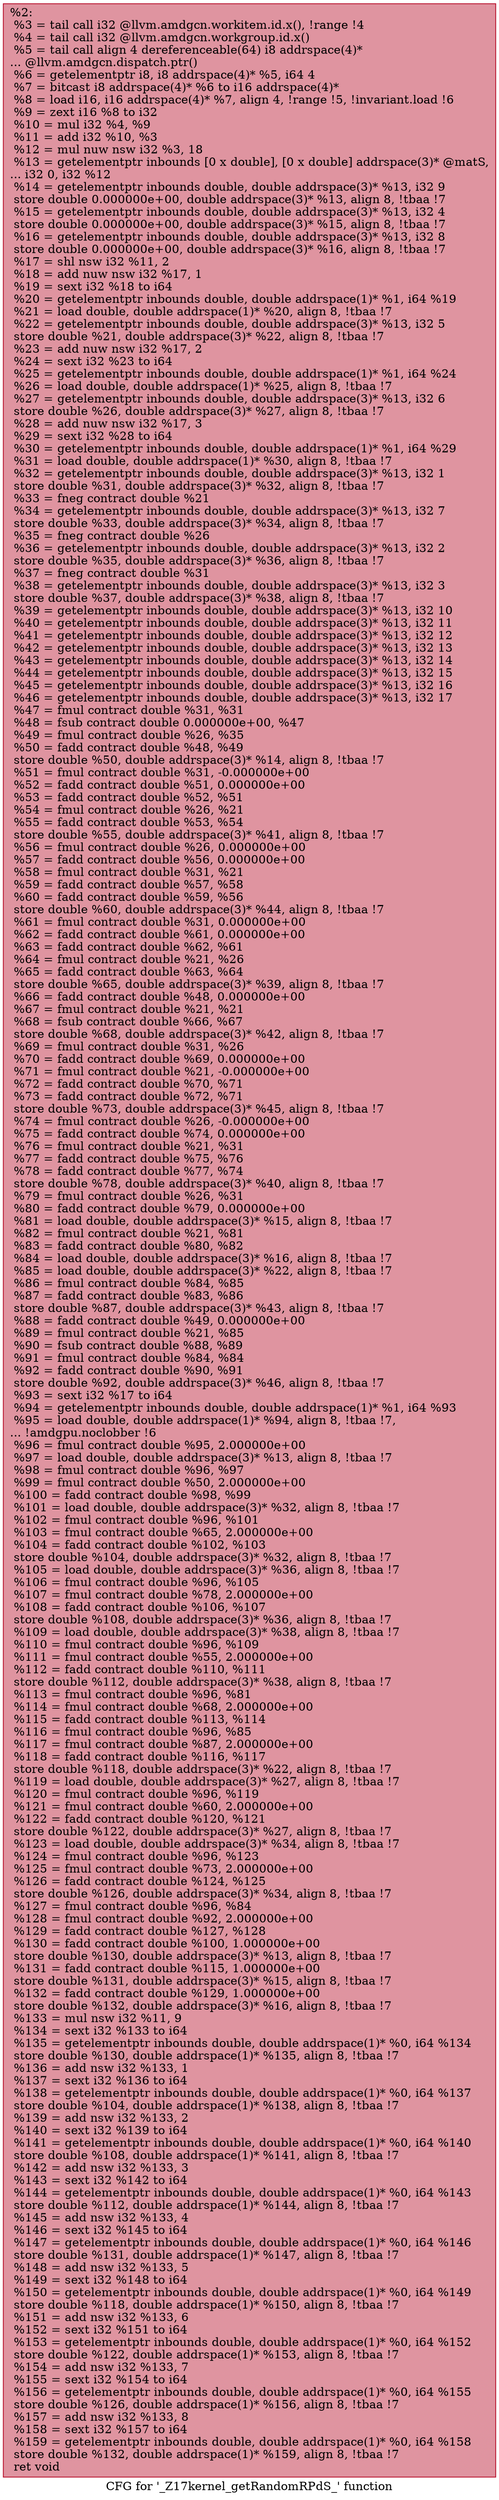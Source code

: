 digraph "CFG for '_Z17kernel_getRandomRPdS_' function" {
	label="CFG for '_Z17kernel_getRandomRPdS_' function";

	Node0x59d99b0 [shape=record,color="#b70d28ff", style=filled, fillcolor="#b70d2870",label="{%2:\l  %3 = tail call i32 @llvm.amdgcn.workitem.id.x(), !range !4\l  %4 = tail call i32 @llvm.amdgcn.workgroup.id.x()\l  %5 = tail call align 4 dereferenceable(64) i8 addrspace(4)*\l... @llvm.amdgcn.dispatch.ptr()\l  %6 = getelementptr i8, i8 addrspace(4)* %5, i64 4\l  %7 = bitcast i8 addrspace(4)* %6 to i16 addrspace(4)*\l  %8 = load i16, i16 addrspace(4)* %7, align 4, !range !5, !invariant.load !6\l  %9 = zext i16 %8 to i32\l  %10 = mul i32 %4, %9\l  %11 = add i32 %10, %3\l  %12 = mul nuw nsw i32 %3, 18\l  %13 = getelementptr inbounds [0 x double], [0 x double] addrspace(3)* @matS,\l... i32 0, i32 %12\l  %14 = getelementptr inbounds double, double addrspace(3)* %13, i32 9\l  store double 0.000000e+00, double addrspace(3)* %13, align 8, !tbaa !7\l  %15 = getelementptr inbounds double, double addrspace(3)* %13, i32 4\l  store double 0.000000e+00, double addrspace(3)* %15, align 8, !tbaa !7\l  %16 = getelementptr inbounds double, double addrspace(3)* %13, i32 8\l  store double 0.000000e+00, double addrspace(3)* %16, align 8, !tbaa !7\l  %17 = shl nsw i32 %11, 2\l  %18 = add nuw nsw i32 %17, 1\l  %19 = sext i32 %18 to i64\l  %20 = getelementptr inbounds double, double addrspace(1)* %1, i64 %19\l  %21 = load double, double addrspace(1)* %20, align 8, !tbaa !7\l  %22 = getelementptr inbounds double, double addrspace(3)* %13, i32 5\l  store double %21, double addrspace(3)* %22, align 8, !tbaa !7\l  %23 = add nuw nsw i32 %17, 2\l  %24 = sext i32 %23 to i64\l  %25 = getelementptr inbounds double, double addrspace(1)* %1, i64 %24\l  %26 = load double, double addrspace(1)* %25, align 8, !tbaa !7\l  %27 = getelementptr inbounds double, double addrspace(3)* %13, i32 6\l  store double %26, double addrspace(3)* %27, align 8, !tbaa !7\l  %28 = add nuw nsw i32 %17, 3\l  %29 = sext i32 %28 to i64\l  %30 = getelementptr inbounds double, double addrspace(1)* %1, i64 %29\l  %31 = load double, double addrspace(1)* %30, align 8, !tbaa !7\l  %32 = getelementptr inbounds double, double addrspace(3)* %13, i32 1\l  store double %31, double addrspace(3)* %32, align 8, !tbaa !7\l  %33 = fneg contract double %21\l  %34 = getelementptr inbounds double, double addrspace(3)* %13, i32 7\l  store double %33, double addrspace(3)* %34, align 8, !tbaa !7\l  %35 = fneg contract double %26\l  %36 = getelementptr inbounds double, double addrspace(3)* %13, i32 2\l  store double %35, double addrspace(3)* %36, align 8, !tbaa !7\l  %37 = fneg contract double %31\l  %38 = getelementptr inbounds double, double addrspace(3)* %13, i32 3\l  store double %37, double addrspace(3)* %38, align 8, !tbaa !7\l  %39 = getelementptr inbounds double, double addrspace(3)* %13, i32 10\l  %40 = getelementptr inbounds double, double addrspace(3)* %13, i32 11\l  %41 = getelementptr inbounds double, double addrspace(3)* %13, i32 12\l  %42 = getelementptr inbounds double, double addrspace(3)* %13, i32 13\l  %43 = getelementptr inbounds double, double addrspace(3)* %13, i32 14\l  %44 = getelementptr inbounds double, double addrspace(3)* %13, i32 15\l  %45 = getelementptr inbounds double, double addrspace(3)* %13, i32 16\l  %46 = getelementptr inbounds double, double addrspace(3)* %13, i32 17\l  %47 = fmul contract double %31, %31\l  %48 = fsub contract double 0.000000e+00, %47\l  %49 = fmul contract double %26, %35\l  %50 = fadd contract double %48, %49\l  store double %50, double addrspace(3)* %14, align 8, !tbaa !7\l  %51 = fmul contract double %31, -0.000000e+00\l  %52 = fadd contract double %51, 0.000000e+00\l  %53 = fadd contract double %52, %51\l  %54 = fmul contract double %26, %21\l  %55 = fadd contract double %53, %54\l  store double %55, double addrspace(3)* %41, align 8, !tbaa !7\l  %56 = fmul contract double %26, 0.000000e+00\l  %57 = fadd contract double %56, 0.000000e+00\l  %58 = fmul contract double %31, %21\l  %59 = fadd contract double %57, %58\l  %60 = fadd contract double %59, %56\l  store double %60, double addrspace(3)* %44, align 8, !tbaa !7\l  %61 = fmul contract double %31, 0.000000e+00\l  %62 = fadd contract double %61, 0.000000e+00\l  %63 = fadd contract double %62, %61\l  %64 = fmul contract double %21, %26\l  %65 = fadd contract double %63, %64\l  store double %65, double addrspace(3)* %39, align 8, !tbaa !7\l  %66 = fadd contract double %48, 0.000000e+00\l  %67 = fmul contract double %21, %21\l  %68 = fsub contract double %66, %67\l  store double %68, double addrspace(3)* %42, align 8, !tbaa !7\l  %69 = fmul contract double %31, %26\l  %70 = fadd contract double %69, 0.000000e+00\l  %71 = fmul contract double %21, -0.000000e+00\l  %72 = fadd contract double %70, %71\l  %73 = fadd contract double %72, %71\l  store double %73, double addrspace(3)* %45, align 8, !tbaa !7\l  %74 = fmul contract double %26, -0.000000e+00\l  %75 = fadd contract double %74, 0.000000e+00\l  %76 = fmul contract double %21, %31\l  %77 = fadd contract double %75, %76\l  %78 = fadd contract double %77, %74\l  store double %78, double addrspace(3)* %40, align 8, !tbaa !7\l  %79 = fmul contract double %26, %31\l  %80 = fadd contract double %79, 0.000000e+00\l  %81 = load double, double addrspace(3)* %15, align 8, !tbaa !7\l  %82 = fmul contract double %21, %81\l  %83 = fadd contract double %80, %82\l  %84 = load double, double addrspace(3)* %16, align 8, !tbaa !7\l  %85 = load double, double addrspace(3)* %22, align 8, !tbaa !7\l  %86 = fmul contract double %84, %85\l  %87 = fadd contract double %83, %86\l  store double %87, double addrspace(3)* %43, align 8, !tbaa !7\l  %88 = fadd contract double %49, 0.000000e+00\l  %89 = fmul contract double %21, %85\l  %90 = fsub contract double %88, %89\l  %91 = fmul contract double %84, %84\l  %92 = fadd contract double %90, %91\l  store double %92, double addrspace(3)* %46, align 8, !tbaa !7\l  %93 = sext i32 %17 to i64\l  %94 = getelementptr inbounds double, double addrspace(1)* %1, i64 %93\l  %95 = load double, double addrspace(1)* %94, align 8, !tbaa !7,\l... !amdgpu.noclobber !6\l  %96 = fmul contract double %95, 2.000000e+00\l  %97 = load double, double addrspace(3)* %13, align 8, !tbaa !7\l  %98 = fmul contract double %96, %97\l  %99 = fmul contract double %50, 2.000000e+00\l  %100 = fadd contract double %98, %99\l  %101 = load double, double addrspace(3)* %32, align 8, !tbaa !7\l  %102 = fmul contract double %96, %101\l  %103 = fmul contract double %65, 2.000000e+00\l  %104 = fadd contract double %102, %103\l  store double %104, double addrspace(3)* %32, align 8, !tbaa !7\l  %105 = load double, double addrspace(3)* %36, align 8, !tbaa !7\l  %106 = fmul contract double %96, %105\l  %107 = fmul contract double %78, 2.000000e+00\l  %108 = fadd contract double %106, %107\l  store double %108, double addrspace(3)* %36, align 8, !tbaa !7\l  %109 = load double, double addrspace(3)* %38, align 8, !tbaa !7\l  %110 = fmul contract double %96, %109\l  %111 = fmul contract double %55, 2.000000e+00\l  %112 = fadd contract double %110, %111\l  store double %112, double addrspace(3)* %38, align 8, !tbaa !7\l  %113 = fmul contract double %96, %81\l  %114 = fmul contract double %68, 2.000000e+00\l  %115 = fadd contract double %113, %114\l  %116 = fmul contract double %96, %85\l  %117 = fmul contract double %87, 2.000000e+00\l  %118 = fadd contract double %116, %117\l  store double %118, double addrspace(3)* %22, align 8, !tbaa !7\l  %119 = load double, double addrspace(3)* %27, align 8, !tbaa !7\l  %120 = fmul contract double %96, %119\l  %121 = fmul contract double %60, 2.000000e+00\l  %122 = fadd contract double %120, %121\l  store double %122, double addrspace(3)* %27, align 8, !tbaa !7\l  %123 = load double, double addrspace(3)* %34, align 8, !tbaa !7\l  %124 = fmul contract double %96, %123\l  %125 = fmul contract double %73, 2.000000e+00\l  %126 = fadd contract double %124, %125\l  store double %126, double addrspace(3)* %34, align 8, !tbaa !7\l  %127 = fmul contract double %96, %84\l  %128 = fmul contract double %92, 2.000000e+00\l  %129 = fadd contract double %127, %128\l  %130 = fadd contract double %100, 1.000000e+00\l  store double %130, double addrspace(3)* %13, align 8, !tbaa !7\l  %131 = fadd contract double %115, 1.000000e+00\l  store double %131, double addrspace(3)* %15, align 8, !tbaa !7\l  %132 = fadd contract double %129, 1.000000e+00\l  store double %132, double addrspace(3)* %16, align 8, !tbaa !7\l  %133 = mul nsw i32 %11, 9\l  %134 = sext i32 %133 to i64\l  %135 = getelementptr inbounds double, double addrspace(1)* %0, i64 %134\l  store double %130, double addrspace(1)* %135, align 8, !tbaa !7\l  %136 = add nsw i32 %133, 1\l  %137 = sext i32 %136 to i64\l  %138 = getelementptr inbounds double, double addrspace(1)* %0, i64 %137\l  store double %104, double addrspace(1)* %138, align 8, !tbaa !7\l  %139 = add nsw i32 %133, 2\l  %140 = sext i32 %139 to i64\l  %141 = getelementptr inbounds double, double addrspace(1)* %0, i64 %140\l  store double %108, double addrspace(1)* %141, align 8, !tbaa !7\l  %142 = add nsw i32 %133, 3\l  %143 = sext i32 %142 to i64\l  %144 = getelementptr inbounds double, double addrspace(1)* %0, i64 %143\l  store double %112, double addrspace(1)* %144, align 8, !tbaa !7\l  %145 = add nsw i32 %133, 4\l  %146 = sext i32 %145 to i64\l  %147 = getelementptr inbounds double, double addrspace(1)* %0, i64 %146\l  store double %131, double addrspace(1)* %147, align 8, !tbaa !7\l  %148 = add nsw i32 %133, 5\l  %149 = sext i32 %148 to i64\l  %150 = getelementptr inbounds double, double addrspace(1)* %0, i64 %149\l  store double %118, double addrspace(1)* %150, align 8, !tbaa !7\l  %151 = add nsw i32 %133, 6\l  %152 = sext i32 %151 to i64\l  %153 = getelementptr inbounds double, double addrspace(1)* %0, i64 %152\l  store double %122, double addrspace(1)* %153, align 8, !tbaa !7\l  %154 = add nsw i32 %133, 7\l  %155 = sext i32 %154 to i64\l  %156 = getelementptr inbounds double, double addrspace(1)* %0, i64 %155\l  store double %126, double addrspace(1)* %156, align 8, !tbaa !7\l  %157 = add nsw i32 %133, 8\l  %158 = sext i32 %157 to i64\l  %159 = getelementptr inbounds double, double addrspace(1)* %0, i64 %158\l  store double %132, double addrspace(1)* %159, align 8, !tbaa !7\l  ret void\l}"];
}
